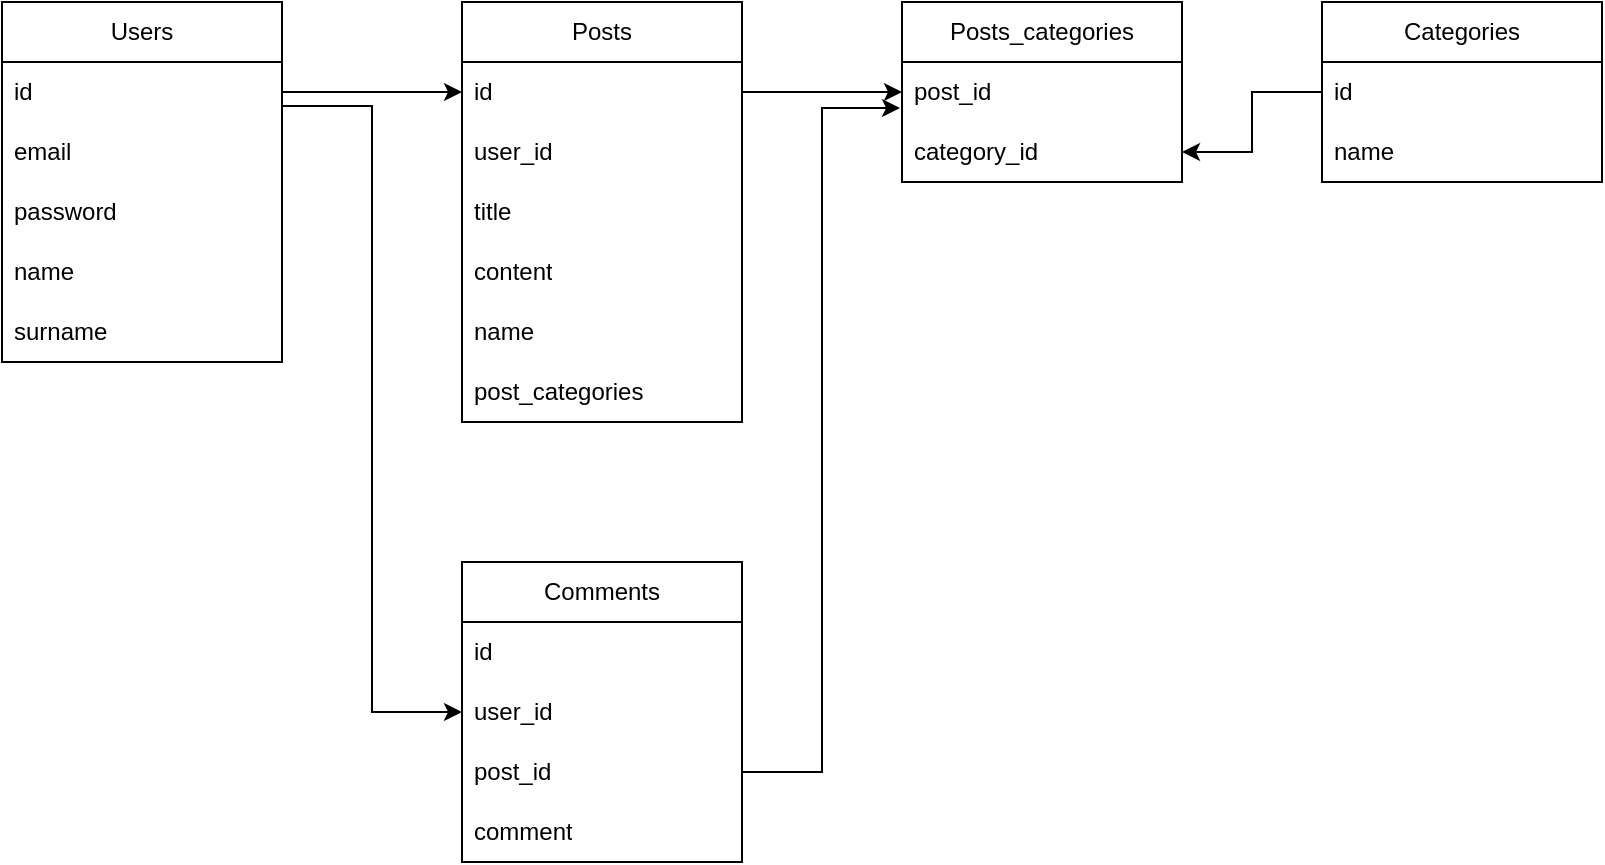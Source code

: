 <mxfile version="27.0.2">
  <diagram id="C5RBs43oDa-KdzZeNtuy" name="Page-1">
    <mxGraphModel dx="209" dy="230" grid="1" gridSize="10" guides="1" tooltips="1" connect="1" arrows="1" fold="1" page="1" pageScale="1" pageWidth="827" pageHeight="1169" math="0" shadow="0">
      <root>
        <mxCell id="WIyWlLk6GJQsqaUBKTNV-0" />
        <mxCell id="WIyWlLk6GJQsqaUBKTNV-1" parent="WIyWlLk6GJQsqaUBKTNV-0" />
        <mxCell id="-H4VAR_xHpoxM49zakFl-0" value="Users" style="swimlane;fontStyle=0;childLayout=stackLayout;horizontal=1;startSize=30;horizontalStack=0;resizeParent=1;resizeParentMax=0;resizeLast=0;collapsible=1;marginBottom=0;whiteSpace=wrap;html=1;" vertex="1" parent="WIyWlLk6GJQsqaUBKTNV-1">
          <mxGeometry x="300" y="340" width="140" height="180" as="geometry" />
        </mxCell>
        <mxCell id="-H4VAR_xHpoxM49zakFl-1" value="id" style="text;strokeColor=none;fillColor=none;align=left;verticalAlign=middle;spacingLeft=4;spacingRight=4;overflow=hidden;points=[[0,0.5],[1,0.5]];portConstraint=eastwest;rotatable=0;whiteSpace=wrap;html=1;" vertex="1" parent="-H4VAR_xHpoxM49zakFl-0">
          <mxGeometry y="30" width="140" height="30" as="geometry" />
        </mxCell>
        <mxCell id="-H4VAR_xHpoxM49zakFl-2" value="email" style="text;strokeColor=none;fillColor=none;align=left;verticalAlign=middle;spacingLeft=4;spacingRight=4;overflow=hidden;points=[[0,0.5],[1,0.5]];portConstraint=eastwest;rotatable=0;whiteSpace=wrap;html=1;" vertex="1" parent="-H4VAR_xHpoxM49zakFl-0">
          <mxGeometry y="60" width="140" height="30" as="geometry" />
        </mxCell>
        <mxCell id="-H4VAR_xHpoxM49zakFl-4" value="password" style="text;strokeColor=none;fillColor=none;align=left;verticalAlign=middle;spacingLeft=4;spacingRight=4;overflow=hidden;points=[[0,0.5],[1,0.5]];portConstraint=eastwest;rotatable=0;whiteSpace=wrap;html=1;" vertex="1" parent="-H4VAR_xHpoxM49zakFl-0">
          <mxGeometry y="90" width="140" height="30" as="geometry" />
        </mxCell>
        <mxCell id="-H4VAR_xHpoxM49zakFl-3" value="name" style="text;strokeColor=none;fillColor=none;align=left;verticalAlign=middle;spacingLeft=4;spacingRight=4;overflow=hidden;points=[[0,0.5],[1,0.5]];portConstraint=eastwest;rotatable=0;whiteSpace=wrap;html=1;" vertex="1" parent="-H4VAR_xHpoxM49zakFl-0">
          <mxGeometry y="120" width="140" height="30" as="geometry" />
        </mxCell>
        <mxCell id="-H4VAR_xHpoxM49zakFl-6" value="surname" style="text;strokeColor=none;fillColor=none;align=left;verticalAlign=middle;spacingLeft=4;spacingRight=4;overflow=hidden;points=[[0,0.5],[1,0.5]];portConstraint=eastwest;rotatable=0;whiteSpace=wrap;html=1;" vertex="1" parent="-H4VAR_xHpoxM49zakFl-0">
          <mxGeometry y="150" width="140" height="30" as="geometry" />
        </mxCell>
        <mxCell id="-H4VAR_xHpoxM49zakFl-7" value="Posts" style="swimlane;fontStyle=0;childLayout=stackLayout;horizontal=1;startSize=30;horizontalStack=0;resizeParent=1;resizeParentMax=0;resizeLast=0;collapsible=1;marginBottom=0;whiteSpace=wrap;html=1;" vertex="1" parent="WIyWlLk6GJQsqaUBKTNV-1">
          <mxGeometry x="530" y="340" width="140" height="210" as="geometry" />
        </mxCell>
        <mxCell id="-H4VAR_xHpoxM49zakFl-8" value="id" style="text;strokeColor=none;fillColor=none;align=left;verticalAlign=middle;spacingLeft=4;spacingRight=4;overflow=hidden;points=[[0,0.5],[1,0.5]];portConstraint=eastwest;rotatable=0;whiteSpace=wrap;html=1;" vertex="1" parent="-H4VAR_xHpoxM49zakFl-7">
          <mxGeometry y="30" width="140" height="30" as="geometry" />
        </mxCell>
        <mxCell id="-H4VAR_xHpoxM49zakFl-13" value="user_id" style="text;strokeColor=none;fillColor=none;align=left;verticalAlign=middle;spacingLeft=4;spacingRight=4;overflow=hidden;points=[[0,0.5],[1,0.5]];portConstraint=eastwest;rotatable=0;whiteSpace=wrap;html=1;" vertex="1" parent="-H4VAR_xHpoxM49zakFl-7">
          <mxGeometry y="60" width="140" height="30" as="geometry" />
        </mxCell>
        <mxCell id="-H4VAR_xHpoxM49zakFl-9" value="title" style="text;strokeColor=none;fillColor=none;align=left;verticalAlign=middle;spacingLeft=4;spacingRight=4;overflow=hidden;points=[[0,0.5],[1,0.5]];portConstraint=eastwest;rotatable=0;whiteSpace=wrap;html=1;" vertex="1" parent="-H4VAR_xHpoxM49zakFl-7">
          <mxGeometry y="90" width="140" height="30" as="geometry" />
        </mxCell>
        <mxCell id="-H4VAR_xHpoxM49zakFl-10" value="content" style="text;strokeColor=none;fillColor=none;align=left;verticalAlign=middle;spacingLeft=4;spacingRight=4;overflow=hidden;points=[[0,0.5],[1,0.5]];portConstraint=eastwest;rotatable=0;whiteSpace=wrap;html=1;" vertex="1" parent="-H4VAR_xHpoxM49zakFl-7">
          <mxGeometry y="120" width="140" height="30" as="geometry" />
        </mxCell>
        <mxCell id="-H4VAR_xHpoxM49zakFl-11" value="name" style="text;strokeColor=none;fillColor=none;align=left;verticalAlign=middle;spacingLeft=4;spacingRight=4;overflow=hidden;points=[[0,0.5],[1,0.5]];portConstraint=eastwest;rotatable=0;whiteSpace=wrap;html=1;" vertex="1" parent="-H4VAR_xHpoxM49zakFl-7">
          <mxGeometry y="150" width="140" height="30" as="geometry" />
        </mxCell>
        <mxCell id="-H4VAR_xHpoxM49zakFl-12" value="post_categories" style="text;strokeColor=none;fillColor=none;align=left;verticalAlign=middle;spacingLeft=4;spacingRight=4;overflow=hidden;points=[[0,0.5],[1,0.5]];portConstraint=eastwest;rotatable=0;whiteSpace=wrap;html=1;" vertex="1" parent="-H4VAR_xHpoxM49zakFl-7">
          <mxGeometry y="180" width="140" height="30" as="geometry" />
        </mxCell>
        <mxCell id="-H4VAR_xHpoxM49zakFl-15" value="Categories" style="swimlane;fontStyle=0;childLayout=stackLayout;horizontal=1;startSize=30;horizontalStack=0;resizeParent=1;resizeParentMax=0;resizeLast=0;collapsible=1;marginBottom=0;whiteSpace=wrap;html=1;" vertex="1" parent="WIyWlLk6GJQsqaUBKTNV-1">
          <mxGeometry x="960" y="340" width="140" height="90" as="geometry" />
        </mxCell>
        <mxCell id="-H4VAR_xHpoxM49zakFl-16" value="id" style="text;strokeColor=none;fillColor=none;align=left;verticalAlign=middle;spacingLeft=4;spacingRight=4;overflow=hidden;points=[[0,0.5],[1,0.5]];portConstraint=eastwest;rotatable=0;whiteSpace=wrap;html=1;" vertex="1" parent="-H4VAR_xHpoxM49zakFl-15">
          <mxGeometry y="30" width="140" height="30" as="geometry" />
        </mxCell>
        <mxCell id="-H4VAR_xHpoxM49zakFl-17" value="name" style="text;strokeColor=none;fillColor=none;align=left;verticalAlign=middle;spacingLeft=4;spacingRight=4;overflow=hidden;points=[[0,0.5],[1,0.5]];portConstraint=eastwest;rotatable=0;whiteSpace=wrap;html=1;" vertex="1" parent="-H4VAR_xHpoxM49zakFl-15">
          <mxGeometry y="60" width="140" height="30" as="geometry" />
        </mxCell>
        <mxCell id="-H4VAR_xHpoxM49zakFl-19" value="Posts_categories" style="swimlane;fontStyle=0;childLayout=stackLayout;horizontal=1;startSize=30;horizontalStack=0;resizeParent=1;resizeParentMax=0;resizeLast=0;collapsible=1;marginBottom=0;whiteSpace=wrap;html=1;" vertex="1" parent="WIyWlLk6GJQsqaUBKTNV-1">
          <mxGeometry x="750" y="340" width="140" height="90" as="geometry" />
        </mxCell>
        <mxCell id="-H4VAR_xHpoxM49zakFl-20" value="post_id" style="text;strokeColor=none;fillColor=none;align=left;verticalAlign=middle;spacingLeft=4;spacingRight=4;overflow=hidden;points=[[0,0.5],[1,0.5]];portConstraint=eastwest;rotatable=0;whiteSpace=wrap;html=1;" vertex="1" parent="-H4VAR_xHpoxM49zakFl-19">
          <mxGeometry y="30" width="140" height="30" as="geometry" />
        </mxCell>
        <mxCell id="-H4VAR_xHpoxM49zakFl-21" value="category_id" style="text;strokeColor=none;fillColor=none;align=left;verticalAlign=middle;spacingLeft=4;spacingRight=4;overflow=hidden;points=[[0,0.5],[1,0.5]];portConstraint=eastwest;rotatable=0;whiteSpace=wrap;html=1;" vertex="1" parent="-H4VAR_xHpoxM49zakFl-19">
          <mxGeometry y="60" width="140" height="30" as="geometry" />
        </mxCell>
        <mxCell id="-H4VAR_xHpoxM49zakFl-23" style="edgeStyle=orthogonalEdgeStyle;rounded=0;orthogonalLoop=1;jettySize=auto;html=1;entryX=0;entryY=0.5;entryDx=0;entryDy=0;" edge="1" parent="WIyWlLk6GJQsqaUBKTNV-1" source="-H4VAR_xHpoxM49zakFl-8" target="-H4VAR_xHpoxM49zakFl-19">
          <mxGeometry relative="1" as="geometry" />
        </mxCell>
        <mxCell id="-H4VAR_xHpoxM49zakFl-24" style="edgeStyle=orthogonalEdgeStyle;rounded=0;orthogonalLoop=1;jettySize=auto;html=1;entryX=1;entryY=0.5;entryDx=0;entryDy=0;" edge="1" parent="WIyWlLk6GJQsqaUBKTNV-1" source="-H4VAR_xHpoxM49zakFl-16" target="-H4VAR_xHpoxM49zakFl-21">
          <mxGeometry relative="1" as="geometry" />
        </mxCell>
        <mxCell id="-H4VAR_xHpoxM49zakFl-25" style="edgeStyle=orthogonalEdgeStyle;rounded=0;orthogonalLoop=1;jettySize=auto;html=1;entryX=0;entryY=0.5;entryDx=0;entryDy=0;" edge="1" parent="WIyWlLk6GJQsqaUBKTNV-1" source="-H4VAR_xHpoxM49zakFl-1" target="-H4VAR_xHpoxM49zakFl-8">
          <mxGeometry relative="1" as="geometry" />
        </mxCell>
        <mxCell id="-H4VAR_xHpoxM49zakFl-26" value="Comments" style="swimlane;fontStyle=0;childLayout=stackLayout;horizontal=1;startSize=30;horizontalStack=0;resizeParent=1;resizeParentMax=0;resizeLast=0;collapsible=1;marginBottom=0;whiteSpace=wrap;html=1;" vertex="1" parent="WIyWlLk6GJQsqaUBKTNV-1">
          <mxGeometry x="530" y="620" width="140" height="150" as="geometry" />
        </mxCell>
        <mxCell id="-H4VAR_xHpoxM49zakFl-27" value="id" style="text;strokeColor=none;fillColor=none;align=left;verticalAlign=middle;spacingLeft=4;spacingRight=4;overflow=hidden;points=[[0,0.5],[1,0.5]];portConstraint=eastwest;rotatable=0;whiteSpace=wrap;html=1;" vertex="1" parent="-H4VAR_xHpoxM49zakFl-26">
          <mxGeometry y="30" width="140" height="30" as="geometry" />
        </mxCell>
        <mxCell id="-H4VAR_xHpoxM49zakFl-28" value="user_id" style="text;strokeColor=none;fillColor=none;align=left;verticalAlign=middle;spacingLeft=4;spacingRight=4;overflow=hidden;points=[[0,0.5],[1,0.5]];portConstraint=eastwest;rotatable=0;whiteSpace=wrap;html=1;" vertex="1" parent="-H4VAR_xHpoxM49zakFl-26">
          <mxGeometry y="60" width="140" height="30" as="geometry" />
        </mxCell>
        <mxCell id="-H4VAR_xHpoxM49zakFl-30" value="post_id" style="text;strokeColor=none;fillColor=none;align=left;verticalAlign=middle;spacingLeft=4;spacingRight=4;overflow=hidden;points=[[0,0.5],[1,0.5]];portConstraint=eastwest;rotatable=0;whiteSpace=wrap;html=1;" vertex="1" parent="-H4VAR_xHpoxM49zakFl-26">
          <mxGeometry y="90" width="140" height="30" as="geometry" />
        </mxCell>
        <mxCell id="-H4VAR_xHpoxM49zakFl-29" value="comment" style="text;strokeColor=none;fillColor=none;align=left;verticalAlign=middle;spacingLeft=4;spacingRight=4;overflow=hidden;points=[[0,0.5],[1,0.5]];portConstraint=eastwest;rotatable=0;whiteSpace=wrap;html=1;" vertex="1" parent="-H4VAR_xHpoxM49zakFl-26">
          <mxGeometry y="120" width="140" height="30" as="geometry" />
        </mxCell>
        <mxCell id="-H4VAR_xHpoxM49zakFl-31" style="edgeStyle=orthogonalEdgeStyle;rounded=0;orthogonalLoop=1;jettySize=auto;html=1;entryX=-0.007;entryY=0.767;entryDx=0;entryDy=0;entryPerimeter=0;" edge="1" parent="WIyWlLk6GJQsqaUBKTNV-1" source="-H4VAR_xHpoxM49zakFl-30" target="-H4VAR_xHpoxM49zakFl-20">
          <mxGeometry relative="1" as="geometry" />
        </mxCell>
        <mxCell id="-H4VAR_xHpoxM49zakFl-32" style="edgeStyle=orthogonalEdgeStyle;rounded=0;orthogonalLoop=1;jettySize=auto;html=1;entryX=0;entryY=0.5;entryDx=0;entryDy=0;" edge="1" parent="WIyWlLk6GJQsqaUBKTNV-1" source="-H4VAR_xHpoxM49zakFl-1" target="-H4VAR_xHpoxM49zakFl-28">
          <mxGeometry relative="1" as="geometry">
            <Array as="points">
              <mxPoint x="485" y="392" />
              <mxPoint x="485" y="695" />
            </Array>
          </mxGeometry>
        </mxCell>
      </root>
    </mxGraphModel>
  </diagram>
</mxfile>
